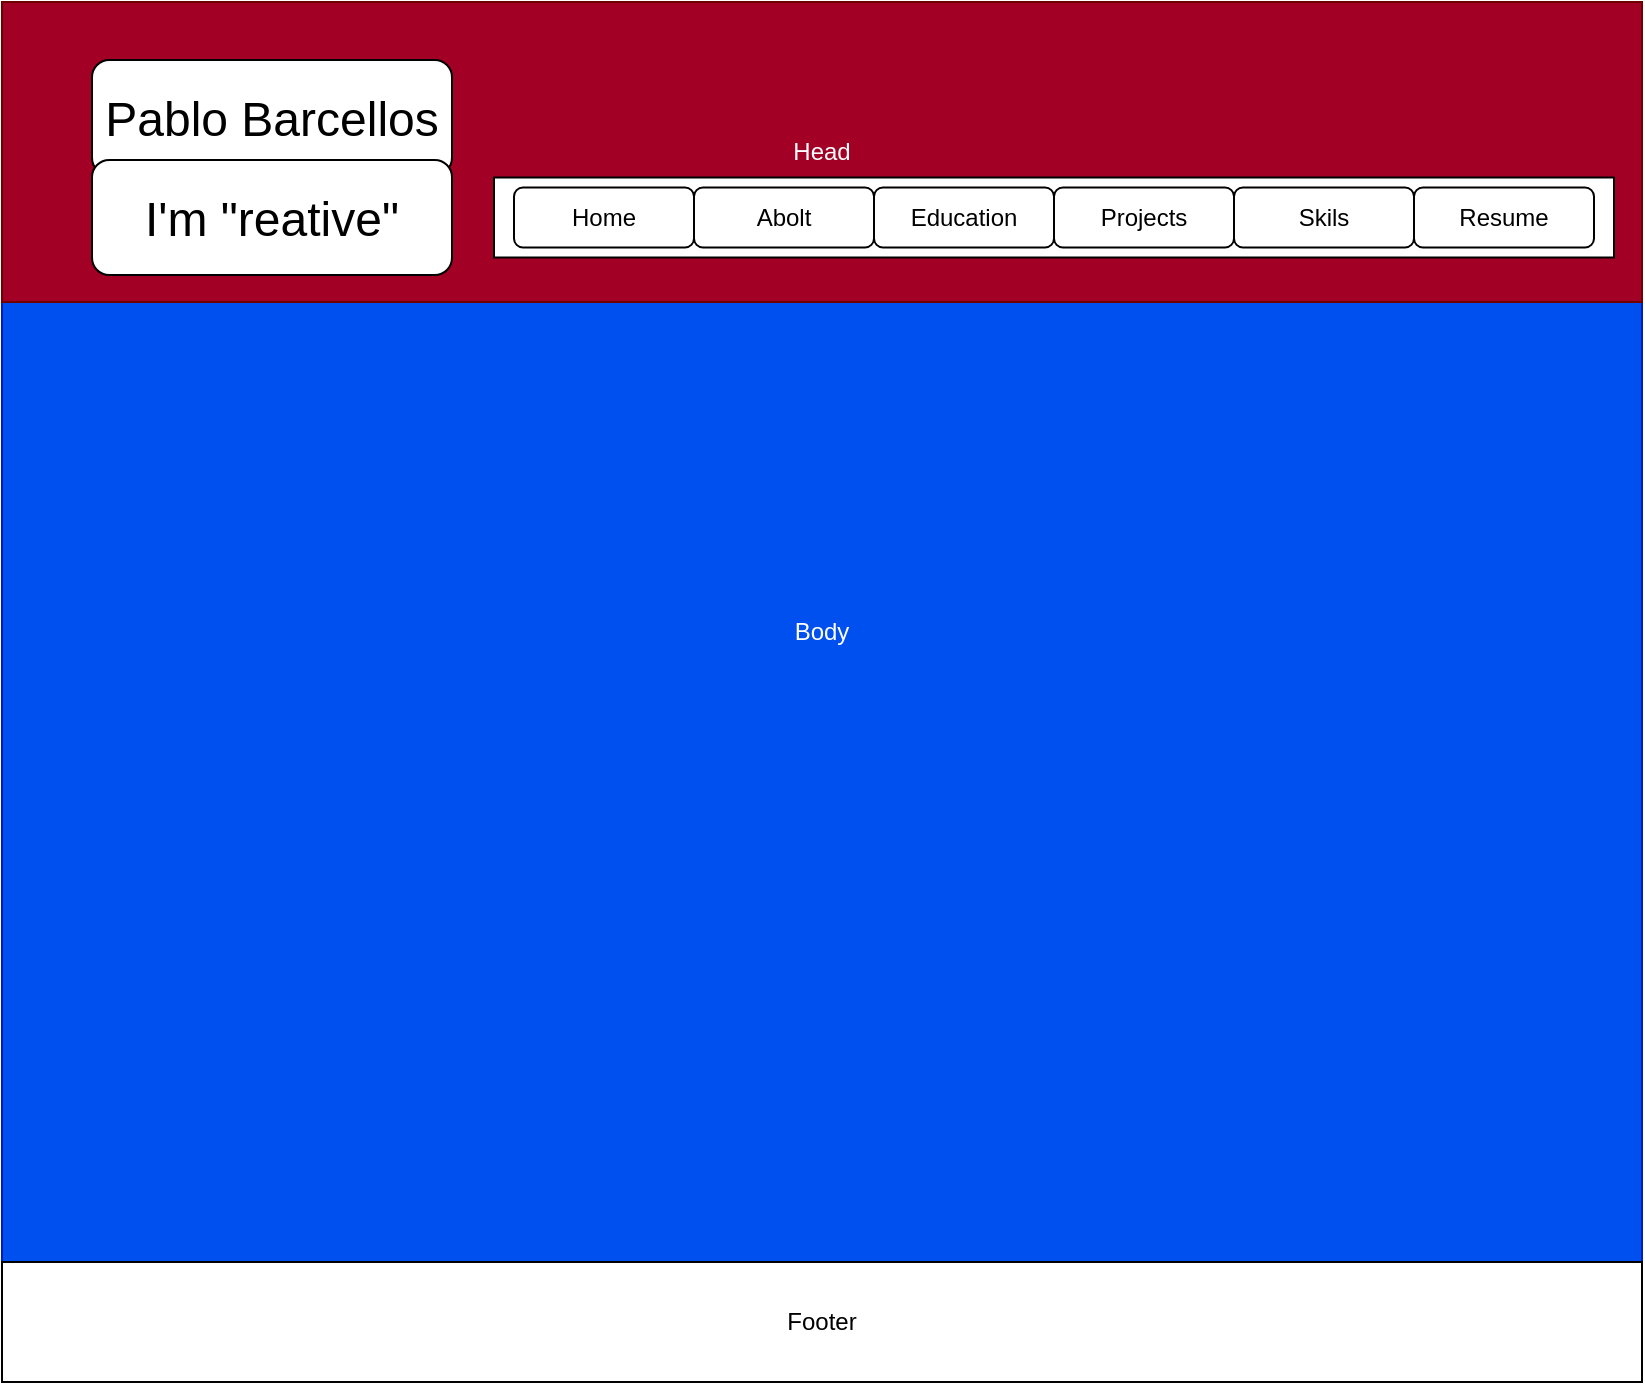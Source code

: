<mxfile>
    <diagram name="Página-1" id="O321bfyyZBPheD9Pxt3D">
        <mxGraphModel dx="886" dy="1886" grid="1" gridSize="10" guides="1" tooltips="1" connect="1" arrows="1" fold="1" page="1" pageScale="1" pageWidth="827" pageHeight="1169" math="0" shadow="0">
            <root>
                <mxCell id="0"/>
                <mxCell id="1" parent="0"/>
                <mxCell id="2D3jCIZ7aBYVxYr3jZvB-2" value="Body" style="rounded=0;whiteSpace=wrap;html=1;fillColor=#0050ef;fontColor=#ffffff;strokeColor=#001DBC;" parent="1" vertex="1">
                    <mxGeometry x="414" y="-929" width="820" height="630" as="geometry"/>
                </mxCell>
                <mxCell id="2D3jCIZ7aBYVxYr3jZvB-3" value="Head" style="rounded=0;whiteSpace=wrap;html=1;fillColor=#a20025;fontColor=#ffffff;strokeColor=#6F0000;" parent="1" vertex="1">
                    <mxGeometry x="414" y="-929" width="820" height="150" as="geometry"/>
                </mxCell>
                <mxCell id="2D3jCIZ7aBYVxYr3jZvB-5" value="Footer" style="rounded=0;whiteSpace=wrap;html=1;" parent="1" vertex="1">
                    <mxGeometry x="414" y="-299" width="820" height="60" as="geometry"/>
                </mxCell>
                <mxCell id="3" value="" style="rounded=0;whiteSpace=wrap;html=1;" parent="1" vertex="1">
                    <mxGeometry x="660" y="-841.25" width="560" height="40" as="geometry"/>
                </mxCell>
                <mxCell id="4" value="Home" style="rounded=1;whiteSpace=wrap;html=1;" parent="1" vertex="1">
                    <mxGeometry x="670" y="-836.25" width="90" height="30" as="geometry"/>
                </mxCell>
                <mxCell id="6" value="Abolt" style="rounded=1;whiteSpace=wrap;html=1;" parent="1" vertex="1">
                    <mxGeometry x="760" y="-836.25" width="90" height="30" as="geometry"/>
                </mxCell>
                <mxCell id="7" value="Education" style="rounded=1;whiteSpace=wrap;html=1;" parent="1" vertex="1">
                    <mxGeometry x="850" y="-836.25" width="90" height="30" as="geometry"/>
                </mxCell>
                <mxCell id="8" value="Projects" style="rounded=1;whiteSpace=wrap;html=1;" parent="1" vertex="1">
                    <mxGeometry x="940" y="-836.25" width="90" height="30" as="geometry"/>
                </mxCell>
                <mxCell id="9" value="Skils" style="rounded=1;whiteSpace=wrap;html=1;" parent="1" vertex="1">
                    <mxGeometry x="1030" y="-836.25" width="90" height="30" as="geometry"/>
                </mxCell>
                <mxCell id="10" value="Resume" style="rounded=1;whiteSpace=wrap;html=1;" parent="1" vertex="1">
                    <mxGeometry x="1120" y="-836.25" width="90" height="30" as="geometry"/>
                </mxCell>
                <mxCell id="11" value="&lt;p style=&quot;line-height: 100%; font-size: 24px;&quot;&gt;Pablo Barcellos&lt;/p&gt;" style="rounded=1;whiteSpace=wrap;html=1;" parent="1" vertex="1">
                    <mxGeometry x="459" y="-900" width="180" height="57.5" as="geometry"/>
                </mxCell>
                <mxCell id="13" value="&lt;p style=&quot;line-height: 100%; font-size: 24px;&quot;&gt;I'm &quot;reative&quot;&lt;/p&gt;" style="rounded=1;whiteSpace=wrap;html=1;" parent="1" vertex="1">
                    <mxGeometry x="459" y="-850" width="180" height="57.5" as="geometry"/>
                </mxCell>
            </root>
        </mxGraphModel>
    </diagram>
</mxfile>